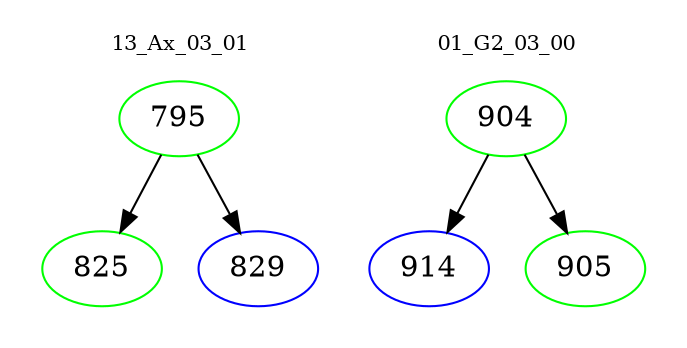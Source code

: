 digraph{
subgraph cluster_0 {
color = white
label = "13_Ax_03_01";
fontsize=10;
T0_795 [label="795", color="green"]
T0_795 -> T0_825 [color="black"]
T0_825 [label="825", color="green"]
T0_795 -> T0_829 [color="black"]
T0_829 [label="829", color="blue"]
}
subgraph cluster_1 {
color = white
label = "01_G2_03_00";
fontsize=10;
T1_904 [label="904", color="green"]
T1_904 -> T1_914 [color="black"]
T1_914 [label="914", color="blue"]
T1_904 -> T1_905 [color="black"]
T1_905 [label="905", color="green"]
}
}
